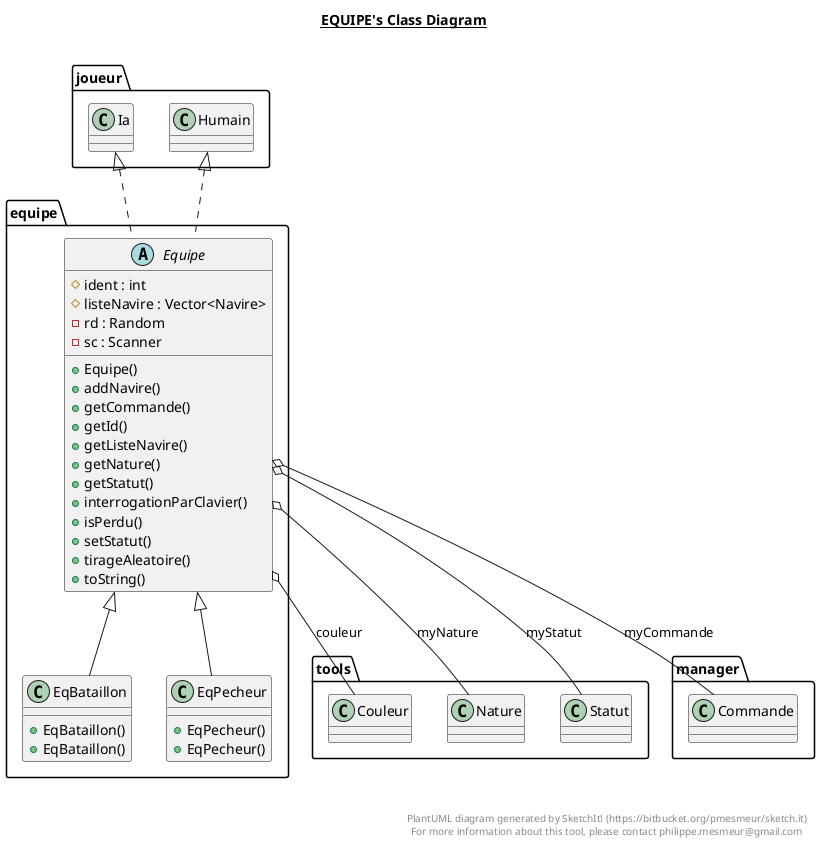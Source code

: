 @startuml

title __EQUIPE's Class Diagram__\n

    namespace equipe {
      class equipe.EqBataillon {
          + EqBataillon()
          + EqBataillon()
      }
    }
  

    namespace equipe {
      class equipe.EqPecheur {
          + EqPecheur()
          + EqPecheur()
      }
    }
  

    namespace equipe {
      abstract class equipe.Equipe {
          # ident : int
          # listeNavire : Vector<Navire>
          - rd : Random
          - sc : Scanner
          + Equipe()
          + addNavire()
          + getCommande()
          + getId()
          + getListeNavire()
          + getNature()
          + getStatut()
          + interrogationParClavier()
          + isPerdu()
          + setStatut()
          + tirageAleatoire()
          + toString()
      }
    }
  

  equipe.EqBataillon -up-|> equipe.Equipe
  equipe.EqPecheur -up-|> equipe.Equipe
  equipe.Equipe .up.|> joueur.Humain
  equipe.Equipe .up.|> joueur.Ia
  equipe.Equipe o-- tools.Couleur : couleur
  equipe.Equipe o-- manager.Commande : myCommande
  equipe.Equipe o-- tools.Nature : myNature
  equipe.Equipe o-- tools.Statut : myStatut


right footer


PlantUML diagram generated by SketchIt! (https://bitbucket.org/pmesmeur/sketch.it)
For more information about this tool, please contact philippe.mesmeur@gmail.com
endfooter

@enduml
